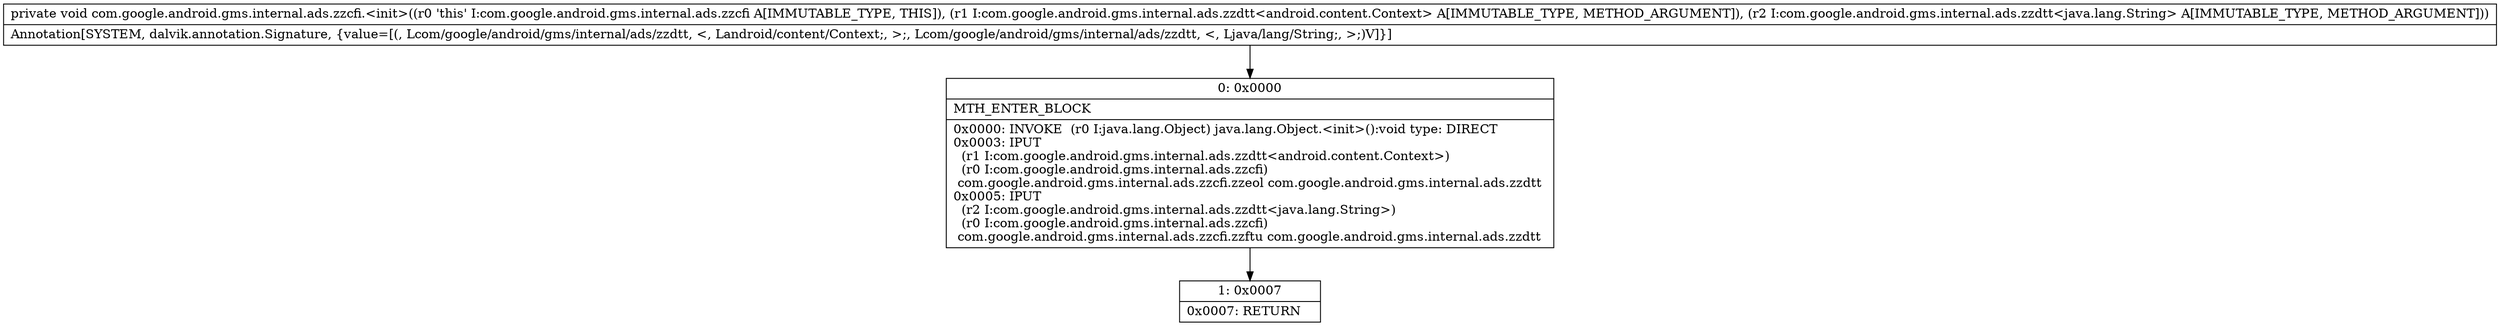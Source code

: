 digraph "CFG forcom.google.android.gms.internal.ads.zzcfi.\<init\>(Lcom\/google\/android\/gms\/internal\/ads\/zzdtt;Lcom\/google\/android\/gms\/internal\/ads\/zzdtt;)V" {
Node_0 [shape=record,label="{0\:\ 0x0000|MTH_ENTER_BLOCK\l|0x0000: INVOKE  (r0 I:java.lang.Object) java.lang.Object.\<init\>():void type: DIRECT \l0x0003: IPUT  \l  (r1 I:com.google.android.gms.internal.ads.zzdtt\<android.content.Context\>)\l  (r0 I:com.google.android.gms.internal.ads.zzcfi)\l com.google.android.gms.internal.ads.zzcfi.zzeol com.google.android.gms.internal.ads.zzdtt \l0x0005: IPUT  \l  (r2 I:com.google.android.gms.internal.ads.zzdtt\<java.lang.String\>)\l  (r0 I:com.google.android.gms.internal.ads.zzcfi)\l com.google.android.gms.internal.ads.zzcfi.zzftu com.google.android.gms.internal.ads.zzdtt \l}"];
Node_1 [shape=record,label="{1\:\ 0x0007|0x0007: RETURN   \l}"];
MethodNode[shape=record,label="{private void com.google.android.gms.internal.ads.zzcfi.\<init\>((r0 'this' I:com.google.android.gms.internal.ads.zzcfi A[IMMUTABLE_TYPE, THIS]), (r1 I:com.google.android.gms.internal.ads.zzdtt\<android.content.Context\> A[IMMUTABLE_TYPE, METHOD_ARGUMENT]), (r2 I:com.google.android.gms.internal.ads.zzdtt\<java.lang.String\> A[IMMUTABLE_TYPE, METHOD_ARGUMENT]))  | Annotation[SYSTEM, dalvik.annotation.Signature, \{value=[(, Lcom\/google\/android\/gms\/internal\/ads\/zzdtt, \<, Landroid\/content\/Context;, \>;, Lcom\/google\/android\/gms\/internal\/ads\/zzdtt, \<, Ljava\/lang\/String;, \>;)V]\}]\l}"];
MethodNode -> Node_0;
Node_0 -> Node_1;
}

